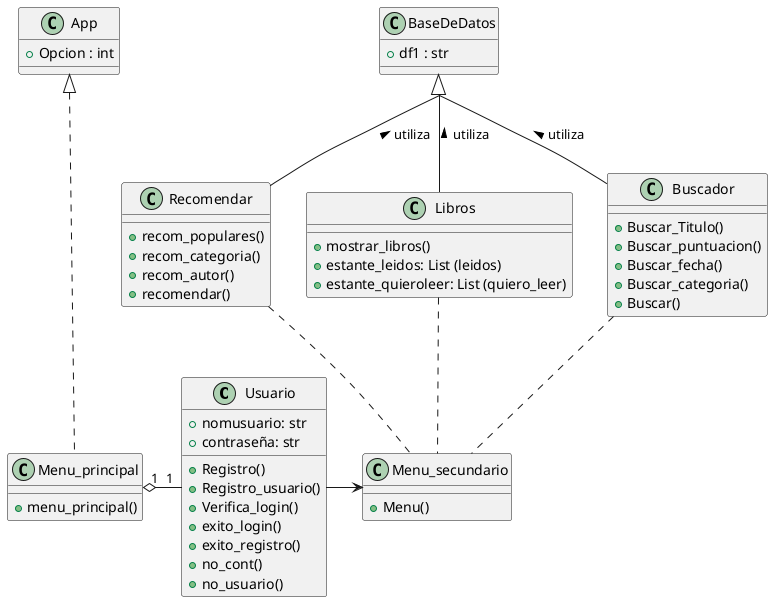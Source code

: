 @startuml

class Usuario{
+nomusuario: str
+contraseña: str
+Registro()
+Registro_usuario()
+Verifica_login()
+exito_login()
+exito_registro()
+no_cont()
+no_usuario()
}

class Libros {
+mostrar_libros()
+estante_leidos: List (leidos)
+estante_quieroleer: List (quiero_leer)
}

class Menu_secundario{
+Menu()
}

class Buscador {
+Buscar_Titulo()
+Buscar_puntuacion()
+Buscar_fecha()
+Buscar_categoria()
+Buscar()
}

class BaseDeDatos{
+df1 : str
}

class App{
+Opcion : int
}

class Menu_principal{
+menu_principal()
}
class Recomendar{
+recom_populares()
+recom_categoria()
+recom_autor()
+recomendar()
}


skinparam groupInheritance 1
App <|.down.. Menu_principal

Usuario"1" -left-o  "1"Menu_principal

Menu_secundario <-left- Usuario

Recomendar .down. Menu_secundario
Buscador .down. Menu_secundario 
Libros .down. Menu_secundario

skinparam groupInheritance 3
BaseDeDatos <|-- Buscador : < utiliza
BaseDeDatos <|-- Recomendar: < utiliza
BaseDeDatos <|-- Libros: < utiliza

@enduml
